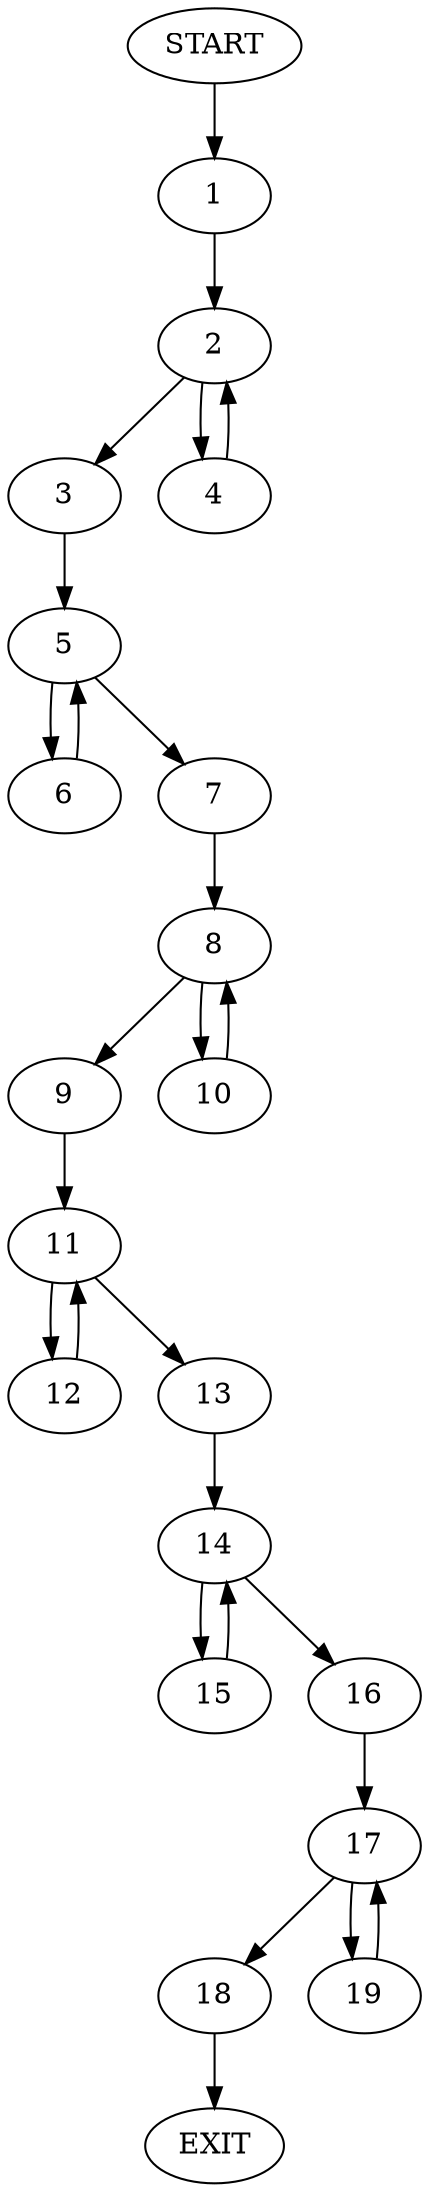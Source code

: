 digraph {
0 [label="START"]
20 [label="EXIT"]
0 -> 1
1 -> 2
2 -> 3
2 -> 4
3 -> 5
4 -> 2
5 -> 6
5 -> 7
6 -> 5
7 -> 8
8 -> 9
8 -> 10
9 -> 11
10 -> 8
11 -> 12
11 -> 13
12 -> 11
13 -> 14
14 -> 15
14 -> 16
15 -> 14
16 -> 17
17 -> 18
17 -> 19
18 -> 20
19 -> 17
}
